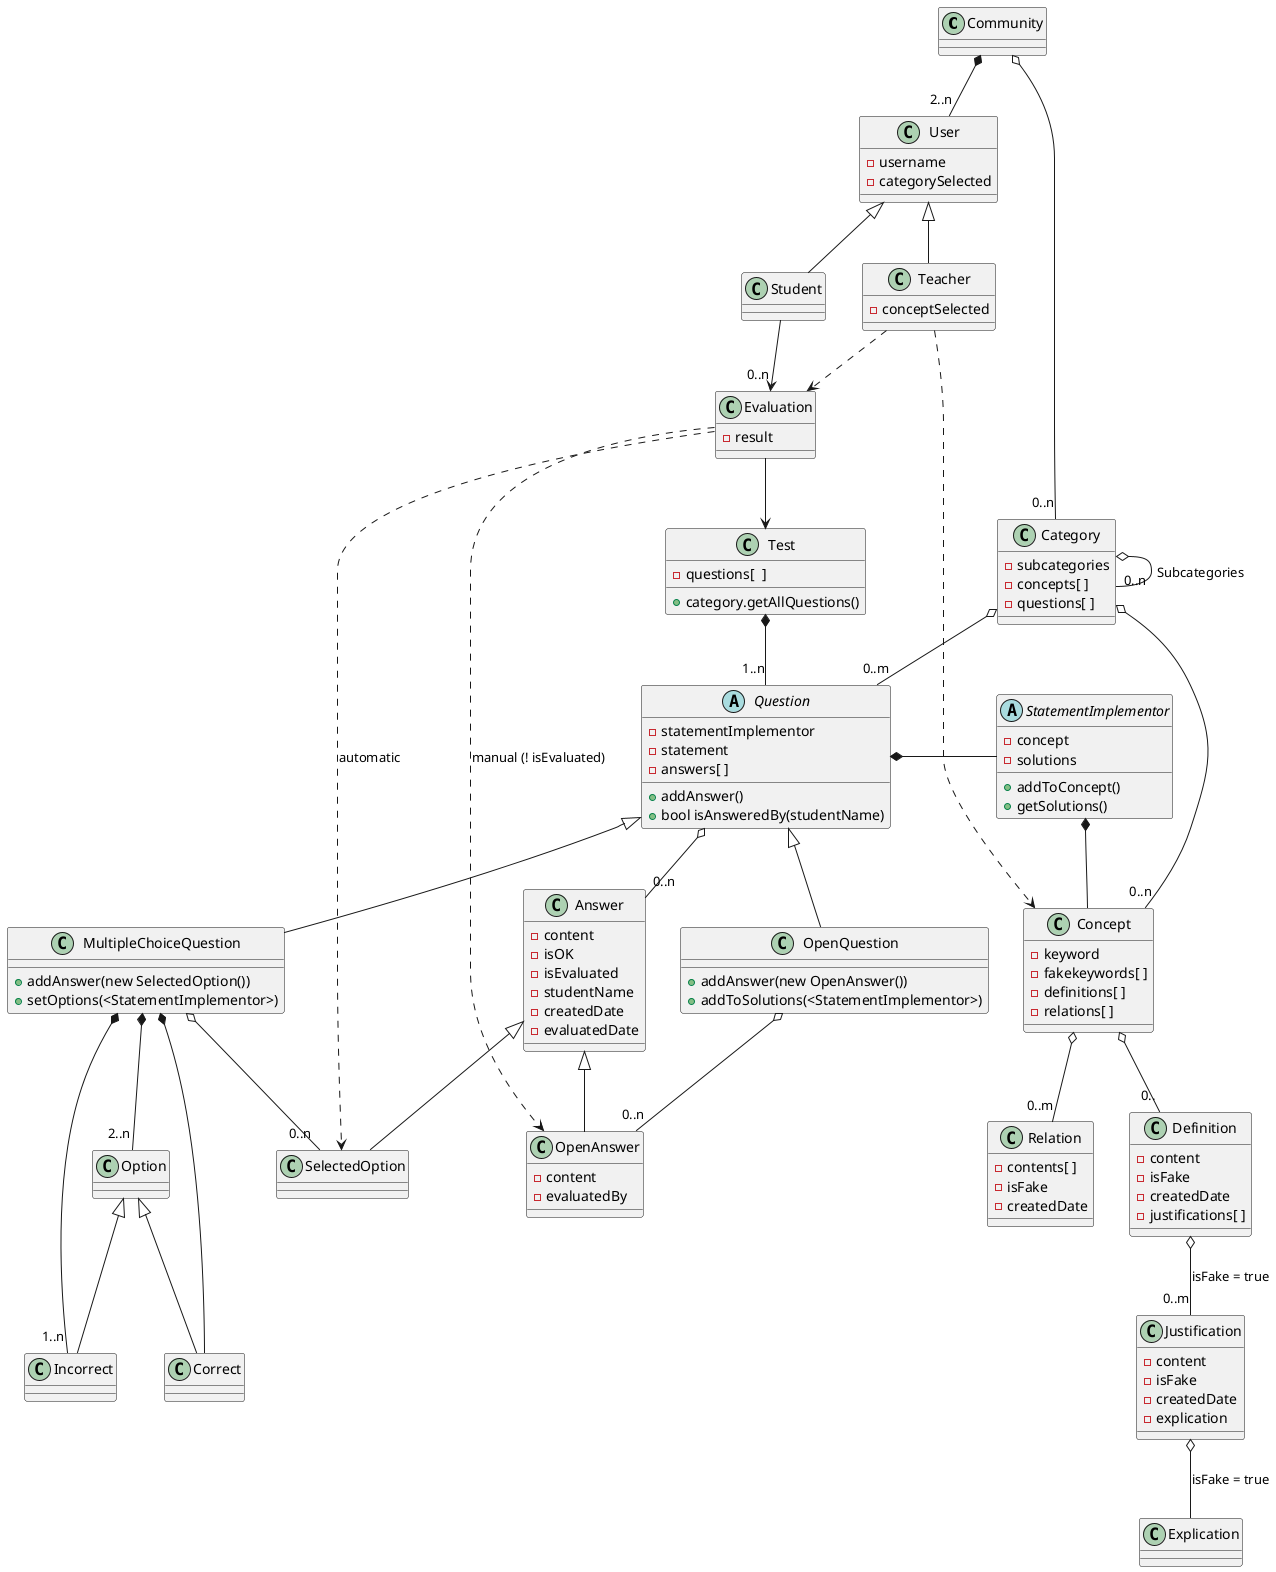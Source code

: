 @startuml OpoTestDomain

class Community

class User {
    - username
    - categorySelected
}

class Teacher {
    -conceptSelected
}

class Student

class Evaluation {
    - result
}

class Category {
    - subcategories
    - concepts[ ]
    - questions[ ]
}

class Test {
    - questions[  ]
    + category.getAllQuestions()
}

class Concept {
    - keyword
    - fakekeywords[ ]
    - definitions[ ]
    - relations[ ]
    
}

class Definition {
    - content
    - isFake
    - createdDate
    - justifications[ ]
}

class Justification {
    - content
    - isFake
    - createdDate
    - explication
}

class Relation {
    - contents[ ]
    - isFake
    - createdDate
}

abstract class Question {
    - statementImplementor
    - statement
    - answers[ ]

    + addAnswer()
    + bool isAnsweredBy(studentName)
}

abstract class StatementImplementor {
    - concept
    - solutions

    
    + addToConcept()
    + getSolutions()
}

class Answer {
    - content
    - isOK
    - isEvaluated
    - studentName
    - createdDate
    - evaluatedDate
}

class MultipleChoiceQuestion {
    + addAnswer(new SelectedOption())
     + setOptions(<StatementImplementor>)
}

class OpenQuestion {
    + addAnswer(new OpenAnswer())
    + addToSolutions(<StatementImplementor>)
}

class Option

class Correct

Class Incorrect

class OpenAnswer {
    - content
    - evaluatedBy
}

Class SelectedOption {

}

Community *--"2..n" User
Community o--"0..n" Category

Category o--"0..n" Category : Subcategories

User <|-- Teacher
User <|-- Student

Teacher ..> Concept
Category o--"0..n" Concept
Category o--"0..m" Question
StatementImplementor *-- Concept
Concept o--"0.." Definition
Definition o--"0..m" Justification: isFake = true
Justification o-- Explication: isFake = true
Concept o--"0..m" Relation

Student -->"0..n" Evaluation
Evaluation --> Test

Teacher ..> Evaluation
'Definition ..> OpenAnswer :isUsefulToConcept
'Justification ..> OpenAnswer :isUsefulToConcept
'Relation ..> OpenAnswer :isUsefulToConcept

Evaluation ..> OpenAnswer : manual (! isEvaluated)
Evaluation ..> SelectedOption : automatic

Test *--"1..n" Question
Question <|-- MultipleChoiceQuestion
Question <|-- OpenQuestion
Question *-  StatementImplementor
MultipleChoiceQuestion *--"2..n" Option
Option <|-- Incorrect
Option <|-- Correct
MultipleChoiceQuestion *-- Correct
MultipleChoiceQuestion *--"1..n" Incorrect
MultipleChoiceQuestion o--"0..n" SelectedOption
OpenQuestion o--"0..n" OpenAnswer
Question o--"0..n" Answer
Answer <|-- OpenAnswer
Answer <|-- SelectedOption
'OpenAnswer -* "1..m<n" Solution
'StatementImplementor o--"1..m" Solution
'Option ..> Solution

@enduml




